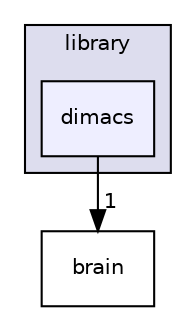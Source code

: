 digraph "/home/jose/devel/ben-jose/src/library/dimacs" {
  compound=true
  node [ fontsize="10", fontname="Helvetica"];
  edge [ labelfontsize="10", labelfontname="Helvetica"];
  subgraph clusterdir_33f45cdec1a3925220ccec6ef1dd1d10 {
    graph [ bgcolor="#ddddee", pencolor="black", label="library" fontname="Helvetica", fontsize="10", URL="dir_33f45cdec1a3925220ccec6ef1dd1d10.html"]
  dir_e02dd82100dff0f004575e4bf98294d5 [shape=box, label="dimacs", style="filled", fillcolor="#eeeeff", pencolor="black", URL="dir_e02dd82100dff0f004575e4bf98294d5.html"];
  }
  dir_4ef597847cc448a2928bf69a9fad7bfc [shape=box label="brain" URL="dir_4ef597847cc448a2928bf69a9fad7bfc.html"];
  dir_e02dd82100dff0f004575e4bf98294d5->dir_4ef597847cc448a2928bf69a9fad7bfc [headlabel="1", labeldistance=1.5 headhref="dir_000007_000005.html"];
}
